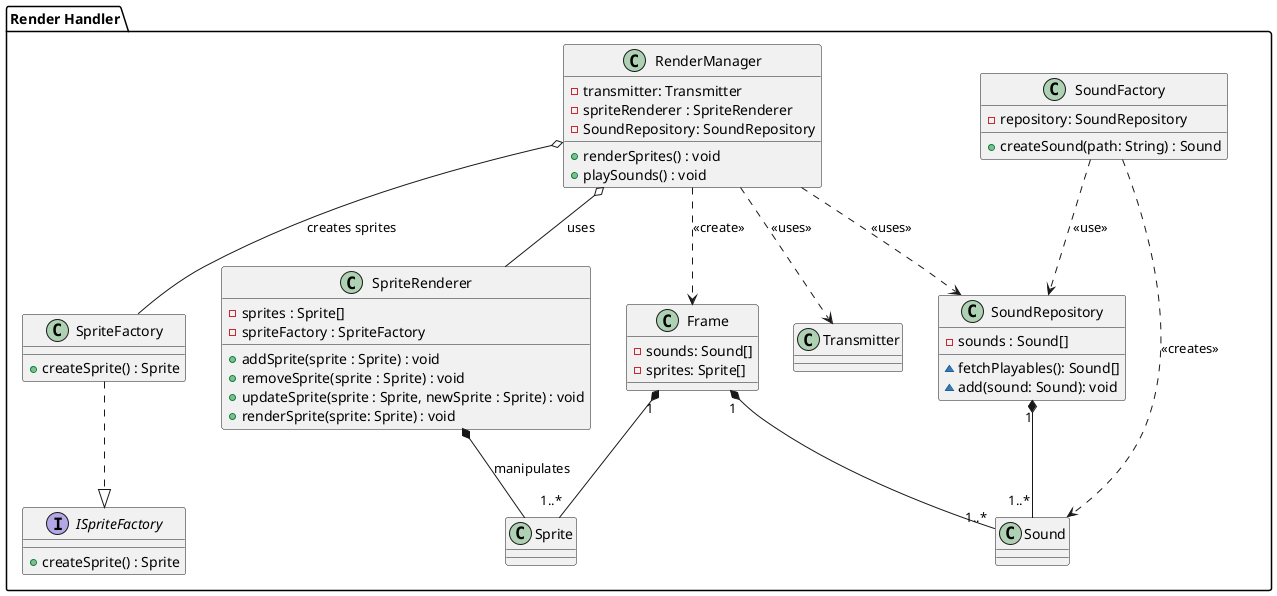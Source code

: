 @startuml
package "Render Handler" {
    ' source
    class RenderManager {
        -transmitter: Transmitter
        -spriteRenderer : SpriteRenderer
        -SoundRepository: SoundRepository

        +renderSprites() : void
        +playSounds() : void
    }
    RenderManager ..> Transmitter: <<uses>>
    RenderManager ..> Frame: <<create>>
    RenderManager o-- SpriteRenderer : uses
    RenderManager ..> SoundRepository: <<uses>>
    RenderManager o-- SpriteFactory : creates sprites

    class SpriteRenderer {
        -sprites : Sprite[]
        -spriteFactory : SpriteFactory

        +addSprite(sprite : Sprite) : void
        +removeSprite(sprite : Sprite) : void
        +updateSprite(sprite : Sprite, newSprite : Sprite) : void
        +renderSprite(sprite: Sprite) : void
    }
    SpriteRenderer *-- Sprite : manipulates

    class SoundRepository {
        -sounds : Sound[]
        ~fetchPlayables(): Sound[]
        ~add(sound: Sound): void
    }
    SoundRepository "1" *-- "1..*" Sound

    interface ISpriteFactory {
        +createSprite() : Sprite
    }

!startsub INTERFACE
    class SpriteFactory  {
        +createSprite() : Sprite
    }

    class SoundFactory  {
        -repository: SoundRepository
        +createSound(path: String) : Sound
    }
!endsub
    SpriteFactory ..|> ISpriteFactory

    SoundFactory  ..> Sound: <<creates>>
    SoundFactory  ..> SoundRepository: <<use>>

    ' The message
    class Frame {
        -sounds: Sound[]
        -sprites: Sprite[]
    }
    Frame "1" *-- "1..*" Sprite
    Frame "1" *-- "1..*" Sound
}
@enduml

